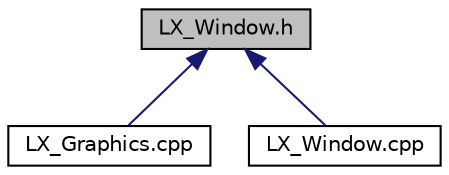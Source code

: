 digraph "LX_Window.h"
{
  edge [fontname="Helvetica",fontsize="10",labelfontname="Helvetica",labelfontsize="10"];
  node [fontname="Helvetica",fontsize="10",shape=record];
  Node1 [label="LX_Window.h",height=0.2,width=0.4,color="black", fillcolor="grey75", style="filled" fontcolor="black"];
  Node1 -> Node2 [dir="back",color="midnightblue",fontsize="10",style="solid",fontname="Helvetica"];
  Node2 [label="LX_Graphics.cpp",height=0.2,width=0.4,color="black", fillcolor="white", style="filled",URL="$_l_x___graphics_8cpp.html",tooltip="The LunatiX_engine graphic module. "];
  Node1 -> Node3 [dir="back",color="midnightblue",fontsize="10",style="solid",fontname="Helvetica"];
  Node3 [label="LX_Window.cpp",height=0.2,width=0.4,color="black", fillcolor="white", style="filled",URL="$_l_x___window_8cpp.html",tooltip="The LX_Window class. "];
}
